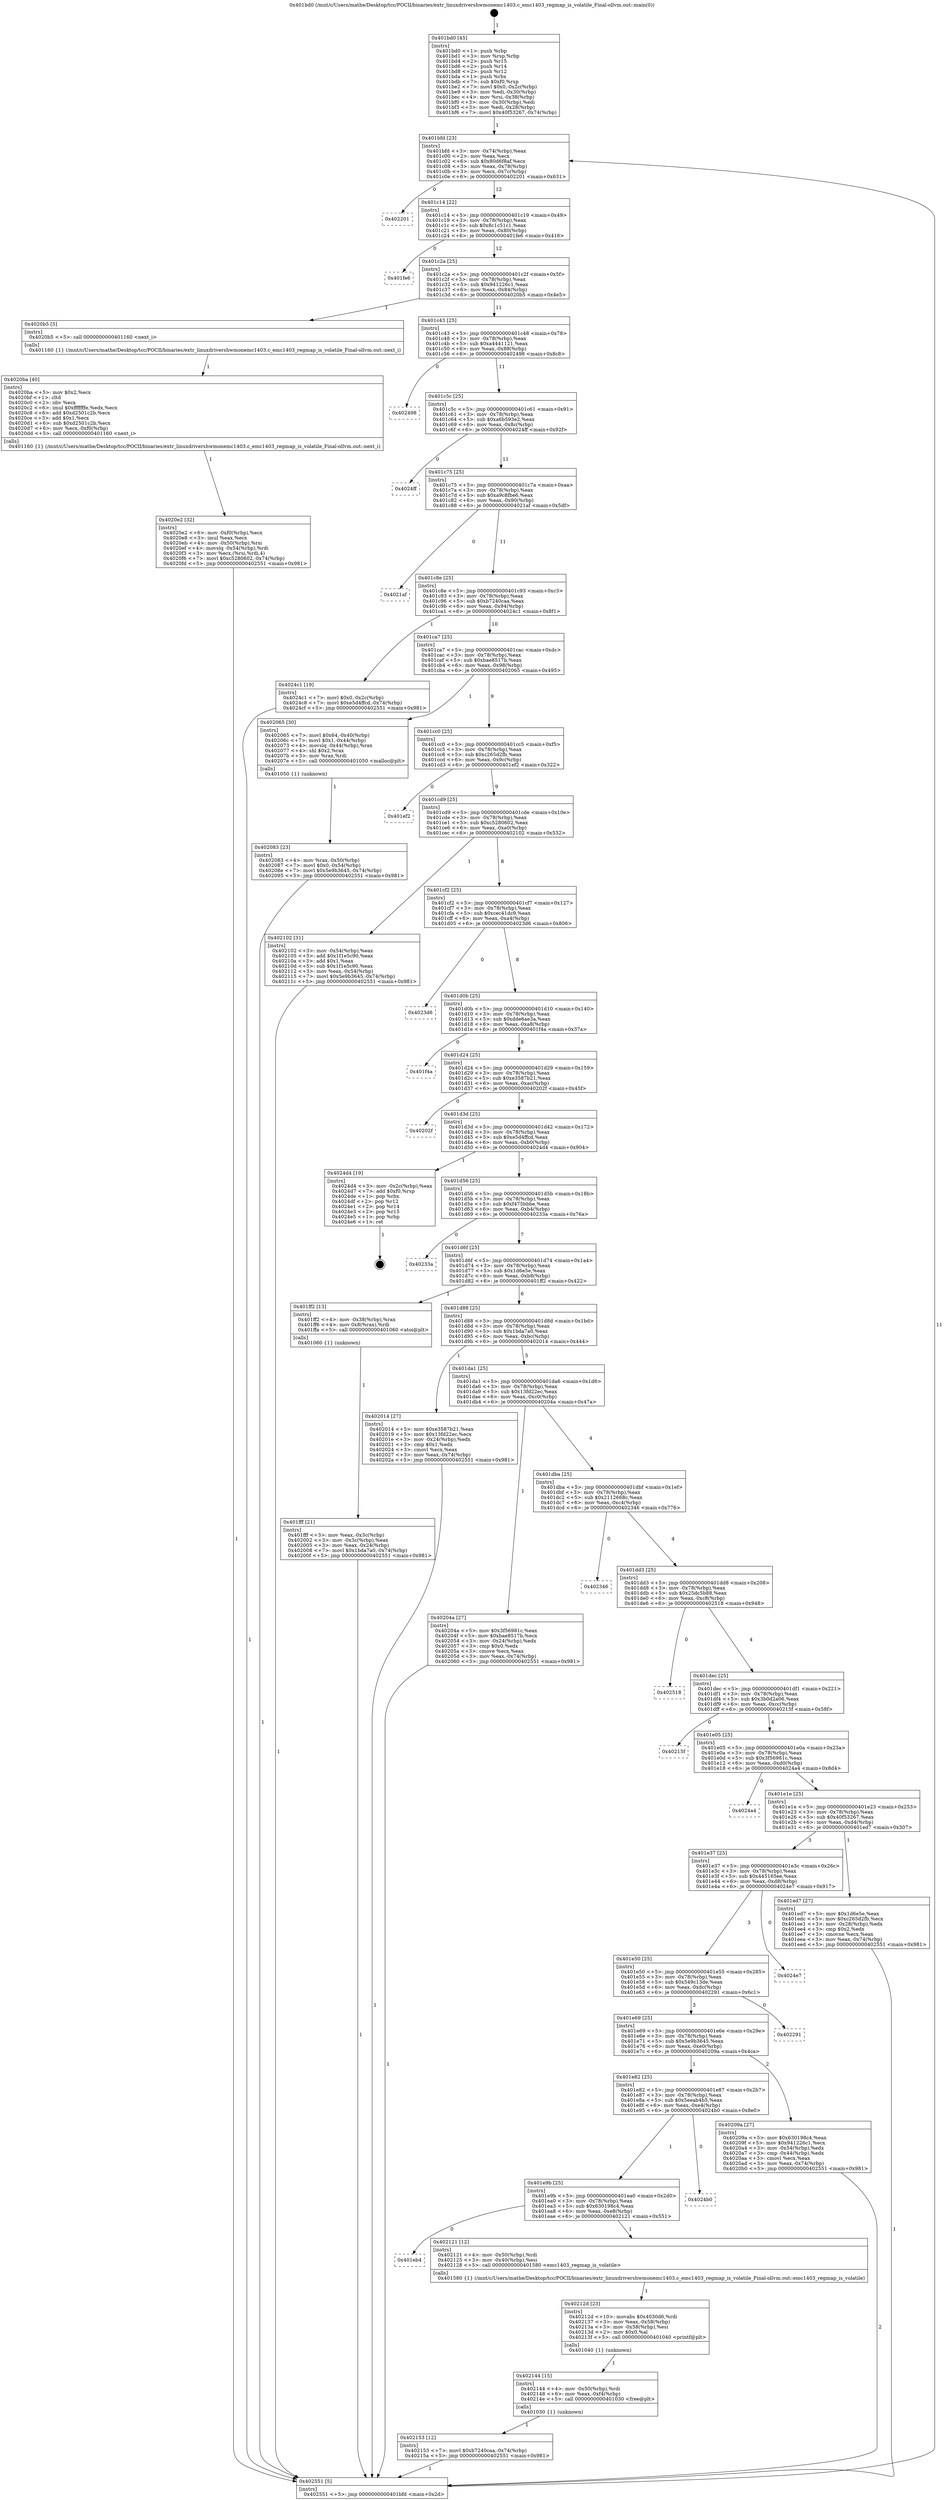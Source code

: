 digraph "0x401bd0" {
  label = "0x401bd0 (/mnt/c/Users/mathe/Desktop/tcc/POCII/binaries/extr_linuxdrivershwmonemc1403.c_emc1403_regmap_is_volatile_Final-ollvm.out::main(0))"
  labelloc = "t"
  node[shape=record]

  Entry [label="",width=0.3,height=0.3,shape=circle,fillcolor=black,style=filled]
  "0x401bfd" [label="{
     0x401bfd [23]\l
     | [instrs]\l
     &nbsp;&nbsp;0x401bfd \<+3\>: mov -0x74(%rbp),%eax\l
     &nbsp;&nbsp;0x401c00 \<+2\>: mov %eax,%ecx\l
     &nbsp;&nbsp;0x401c02 \<+6\>: sub $0x80d6f8af,%ecx\l
     &nbsp;&nbsp;0x401c08 \<+3\>: mov %eax,-0x78(%rbp)\l
     &nbsp;&nbsp;0x401c0b \<+3\>: mov %ecx,-0x7c(%rbp)\l
     &nbsp;&nbsp;0x401c0e \<+6\>: je 0000000000402201 \<main+0x631\>\l
  }"]
  "0x402201" [label="{
     0x402201\l
  }", style=dashed]
  "0x401c14" [label="{
     0x401c14 [22]\l
     | [instrs]\l
     &nbsp;&nbsp;0x401c14 \<+5\>: jmp 0000000000401c19 \<main+0x49\>\l
     &nbsp;&nbsp;0x401c19 \<+3\>: mov -0x78(%rbp),%eax\l
     &nbsp;&nbsp;0x401c1c \<+5\>: sub $0x8c1c51c1,%eax\l
     &nbsp;&nbsp;0x401c21 \<+3\>: mov %eax,-0x80(%rbp)\l
     &nbsp;&nbsp;0x401c24 \<+6\>: je 0000000000401fe6 \<main+0x416\>\l
  }"]
  Exit [label="",width=0.3,height=0.3,shape=circle,fillcolor=black,style=filled,peripheries=2]
  "0x401fe6" [label="{
     0x401fe6\l
  }", style=dashed]
  "0x401c2a" [label="{
     0x401c2a [25]\l
     | [instrs]\l
     &nbsp;&nbsp;0x401c2a \<+5\>: jmp 0000000000401c2f \<main+0x5f\>\l
     &nbsp;&nbsp;0x401c2f \<+3\>: mov -0x78(%rbp),%eax\l
     &nbsp;&nbsp;0x401c32 \<+5\>: sub $0x941226c1,%eax\l
     &nbsp;&nbsp;0x401c37 \<+6\>: mov %eax,-0x84(%rbp)\l
     &nbsp;&nbsp;0x401c3d \<+6\>: je 00000000004020b5 \<main+0x4e5\>\l
  }"]
  "0x402153" [label="{
     0x402153 [12]\l
     | [instrs]\l
     &nbsp;&nbsp;0x402153 \<+7\>: movl $0xb7240caa,-0x74(%rbp)\l
     &nbsp;&nbsp;0x40215a \<+5\>: jmp 0000000000402551 \<main+0x981\>\l
  }"]
  "0x4020b5" [label="{
     0x4020b5 [5]\l
     | [instrs]\l
     &nbsp;&nbsp;0x4020b5 \<+5\>: call 0000000000401160 \<next_i\>\l
     | [calls]\l
     &nbsp;&nbsp;0x401160 \{1\} (/mnt/c/Users/mathe/Desktop/tcc/POCII/binaries/extr_linuxdrivershwmonemc1403.c_emc1403_regmap_is_volatile_Final-ollvm.out::next_i)\l
  }"]
  "0x401c43" [label="{
     0x401c43 [25]\l
     | [instrs]\l
     &nbsp;&nbsp;0x401c43 \<+5\>: jmp 0000000000401c48 \<main+0x78\>\l
     &nbsp;&nbsp;0x401c48 \<+3\>: mov -0x78(%rbp),%eax\l
     &nbsp;&nbsp;0x401c4b \<+5\>: sub $0xa4441121,%eax\l
     &nbsp;&nbsp;0x401c50 \<+6\>: mov %eax,-0x88(%rbp)\l
     &nbsp;&nbsp;0x401c56 \<+6\>: je 0000000000402498 \<main+0x8c8\>\l
  }"]
  "0x402144" [label="{
     0x402144 [15]\l
     | [instrs]\l
     &nbsp;&nbsp;0x402144 \<+4\>: mov -0x50(%rbp),%rdi\l
     &nbsp;&nbsp;0x402148 \<+6\>: mov %eax,-0xf4(%rbp)\l
     &nbsp;&nbsp;0x40214e \<+5\>: call 0000000000401030 \<free@plt\>\l
     | [calls]\l
     &nbsp;&nbsp;0x401030 \{1\} (unknown)\l
  }"]
  "0x402498" [label="{
     0x402498\l
  }", style=dashed]
  "0x401c5c" [label="{
     0x401c5c [25]\l
     | [instrs]\l
     &nbsp;&nbsp;0x401c5c \<+5\>: jmp 0000000000401c61 \<main+0x91\>\l
     &nbsp;&nbsp;0x401c61 \<+3\>: mov -0x78(%rbp),%eax\l
     &nbsp;&nbsp;0x401c64 \<+5\>: sub $0xa6b593e2,%eax\l
     &nbsp;&nbsp;0x401c69 \<+6\>: mov %eax,-0x8c(%rbp)\l
     &nbsp;&nbsp;0x401c6f \<+6\>: je 00000000004024ff \<main+0x92f\>\l
  }"]
  "0x40212d" [label="{
     0x40212d [23]\l
     | [instrs]\l
     &nbsp;&nbsp;0x40212d \<+10\>: movabs $0x4030d6,%rdi\l
     &nbsp;&nbsp;0x402137 \<+3\>: mov %eax,-0x58(%rbp)\l
     &nbsp;&nbsp;0x40213a \<+3\>: mov -0x58(%rbp),%esi\l
     &nbsp;&nbsp;0x40213d \<+2\>: mov $0x0,%al\l
     &nbsp;&nbsp;0x40213f \<+5\>: call 0000000000401040 \<printf@plt\>\l
     | [calls]\l
     &nbsp;&nbsp;0x401040 \{1\} (unknown)\l
  }"]
  "0x4024ff" [label="{
     0x4024ff\l
  }", style=dashed]
  "0x401c75" [label="{
     0x401c75 [25]\l
     | [instrs]\l
     &nbsp;&nbsp;0x401c75 \<+5\>: jmp 0000000000401c7a \<main+0xaa\>\l
     &nbsp;&nbsp;0x401c7a \<+3\>: mov -0x78(%rbp),%eax\l
     &nbsp;&nbsp;0x401c7d \<+5\>: sub $0xa9c8fbe6,%eax\l
     &nbsp;&nbsp;0x401c82 \<+6\>: mov %eax,-0x90(%rbp)\l
     &nbsp;&nbsp;0x401c88 \<+6\>: je 00000000004021af \<main+0x5df\>\l
  }"]
  "0x401eb4" [label="{
     0x401eb4\l
  }", style=dashed]
  "0x4021af" [label="{
     0x4021af\l
  }", style=dashed]
  "0x401c8e" [label="{
     0x401c8e [25]\l
     | [instrs]\l
     &nbsp;&nbsp;0x401c8e \<+5\>: jmp 0000000000401c93 \<main+0xc3\>\l
     &nbsp;&nbsp;0x401c93 \<+3\>: mov -0x78(%rbp),%eax\l
     &nbsp;&nbsp;0x401c96 \<+5\>: sub $0xb7240caa,%eax\l
     &nbsp;&nbsp;0x401c9b \<+6\>: mov %eax,-0x94(%rbp)\l
     &nbsp;&nbsp;0x401ca1 \<+6\>: je 00000000004024c1 \<main+0x8f1\>\l
  }"]
  "0x402121" [label="{
     0x402121 [12]\l
     | [instrs]\l
     &nbsp;&nbsp;0x402121 \<+4\>: mov -0x50(%rbp),%rdi\l
     &nbsp;&nbsp;0x402125 \<+3\>: mov -0x40(%rbp),%esi\l
     &nbsp;&nbsp;0x402128 \<+5\>: call 0000000000401580 \<emc1403_regmap_is_volatile\>\l
     | [calls]\l
     &nbsp;&nbsp;0x401580 \{1\} (/mnt/c/Users/mathe/Desktop/tcc/POCII/binaries/extr_linuxdrivershwmonemc1403.c_emc1403_regmap_is_volatile_Final-ollvm.out::emc1403_regmap_is_volatile)\l
  }"]
  "0x4024c1" [label="{
     0x4024c1 [19]\l
     | [instrs]\l
     &nbsp;&nbsp;0x4024c1 \<+7\>: movl $0x0,-0x2c(%rbp)\l
     &nbsp;&nbsp;0x4024c8 \<+7\>: movl $0xe5d4ffcd,-0x74(%rbp)\l
     &nbsp;&nbsp;0x4024cf \<+5\>: jmp 0000000000402551 \<main+0x981\>\l
  }"]
  "0x401ca7" [label="{
     0x401ca7 [25]\l
     | [instrs]\l
     &nbsp;&nbsp;0x401ca7 \<+5\>: jmp 0000000000401cac \<main+0xdc\>\l
     &nbsp;&nbsp;0x401cac \<+3\>: mov -0x78(%rbp),%eax\l
     &nbsp;&nbsp;0x401caf \<+5\>: sub $0xbae8517b,%eax\l
     &nbsp;&nbsp;0x401cb4 \<+6\>: mov %eax,-0x98(%rbp)\l
     &nbsp;&nbsp;0x401cba \<+6\>: je 0000000000402065 \<main+0x495\>\l
  }"]
  "0x401e9b" [label="{
     0x401e9b [25]\l
     | [instrs]\l
     &nbsp;&nbsp;0x401e9b \<+5\>: jmp 0000000000401ea0 \<main+0x2d0\>\l
     &nbsp;&nbsp;0x401ea0 \<+3\>: mov -0x78(%rbp),%eax\l
     &nbsp;&nbsp;0x401ea3 \<+5\>: sub $0x630198c4,%eax\l
     &nbsp;&nbsp;0x401ea8 \<+6\>: mov %eax,-0xe8(%rbp)\l
     &nbsp;&nbsp;0x401eae \<+6\>: je 0000000000402121 \<main+0x551\>\l
  }"]
  "0x402065" [label="{
     0x402065 [30]\l
     | [instrs]\l
     &nbsp;&nbsp;0x402065 \<+7\>: movl $0x64,-0x40(%rbp)\l
     &nbsp;&nbsp;0x40206c \<+7\>: movl $0x1,-0x44(%rbp)\l
     &nbsp;&nbsp;0x402073 \<+4\>: movslq -0x44(%rbp),%rax\l
     &nbsp;&nbsp;0x402077 \<+4\>: shl $0x2,%rax\l
     &nbsp;&nbsp;0x40207b \<+3\>: mov %rax,%rdi\l
     &nbsp;&nbsp;0x40207e \<+5\>: call 0000000000401050 \<malloc@plt\>\l
     | [calls]\l
     &nbsp;&nbsp;0x401050 \{1\} (unknown)\l
  }"]
  "0x401cc0" [label="{
     0x401cc0 [25]\l
     | [instrs]\l
     &nbsp;&nbsp;0x401cc0 \<+5\>: jmp 0000000000401cc5 \<main+0xf5\>\l
     &nbsp;&nbsp;0x401cc5 \<+3\>: mov -0x78(%rbp),%eax\l
     &nbsp;&nbsp;0x401cc8 \<+5\>: sub $0xc265d2fb,%eax\l
     &nbsp;&nbsp;0x401ccd \<+6\>: mov %eax,-0x9c(%rbp)\l
     &nbsp;&nbsp;0x401cd3 \<+6\>: je 0000000000401ef2 \<main+0x322\>\l
  }"]
  "0x4024b0" [label="{
     0x4024b0\l
  }", style=dashed]
  "0x401ef2" [label="{
     0x401ef2\l
  }", style=dashed]
  "0x401cd9" [label="{
     0x401cd9 [25]\l
     | [instrs]\l
     &nbsp;&nbsp;0x401cd9 \<+5\>: jmp 0000000000401cde \<main+0x10e\>\l
     &nbsp;&nbsp;0x401cde \<+3\>: mov -0x78(%rbp),%eax\l
     &nbsp;&nbsp;0x401ce1 \<+5\>: sub $0xc5280602,%eax\l
     &nbsp;&nbsp;0x401ce6 \<+6\>: mov %eax,-0xa0(%rbp)\l
     &nbsp;&nbsp;0x401cec \<+6\>: je 0000000000402102 \<main+0x532\>\l
  }"]
  "0x4020e2" [label="{
     0x4020e2 [32]\l
     | [instrs]\l
     &nbsp;&nbsp;0x4020e2 \<+6\>: mov -0xf0(%rbp),%ecx\l
     &nbsp;&nbsp;0x4020e8 \<+3\>: imul %eax,%ecx\l
     &nbsp;&nbsp;0x4020eb \<+4\>: mov -0x50(%rbp),%rsi\l
     &nbsp;&nbsp;0x4020ef \<+4\>: movslq -0x54(%rbp),%rdi\l
     &nbsp;&nbsp;0x4020f3 \<+3\>: mov %ecx,(%rsi,%rdi,4)\l
     &nbsp;&nbsp;0x4020f6 \<+7\>: movl $0xc5280602,-0x74(%rbp)\l
     &nbsp;&nbsp;0x4020fd \<+5\>: jmp 0000000000402551 \<main+0x981\>\l
  }"]
  "0x402102" [label="{
     0x402102 [31]\l
     | [instrs]\l
     &nbsp;&nbsp;0x402102 \<+3\>: mov -0x54(%rbp),%eax\l
     &nbsp;&nbsp;0x402105 \<+5\>: add $0x1f1e5c90,%eax\l
     &nbsp;&nbsp;0x40210a \<+3\>: add $0x1,%eax\l
     &nbsp;&nbsp;0x40210d \<+5\>: sub $0x1f1e5c90,%eax\l
     &nbsp;&nbsp;0x402112 \<+3\>: mov %eax,-0x54(%rbp)\l
     &nbsp;&nbsp;0x402115 \<+7\>: movl $0x5e9b3645,-0x74(%rbp)\l
     &nbsp;&nbsp;0x40211c \<+5\>: jmp 0000000000402551 \<main+0x981\>\l
  }"]
  "0x401cf2" [label="{
     0x401cf2 [25]\l
     | [instrs]\l
     &nbsp;&nbsp;0x401cf2 \<+5\>: jmp 0000000000401cf7 \<main+0x127\>\l
     &nbsp;&nbsp;0x401cf7 \<+3\>: mov -0x78(%rbp),%eax\l
     &nbsp;&nbsp;0x401cfa \<+5\>: sub $0xcec41dc9,%eax\l
     &nbsp;&nbsp;0x401cff \<+6\>: mov %eax,-0xa4(%rbp)\l
     &nbsp;&nbsp;0x401d05 \<+6\>: je 00000000004023d6 \<main+0x806\>\l
  }"]
  "0x4020ba" [label="{
     0x4020ba [40]\l
     | [instrs]\l
     &nbsp;&nbsp;0x4020ba \<+5\>: mov $0x2,%ecx\l
     &nbsp;&nbsp;0x4020bf \<+1\>: cltd\l
     &nbsp;&nbsp;0x4020c0 \<+2\>: idiv %ecx\l
     &nbsp;&nbsp;0x4020c2 \<+6\>: imul $0xfffffffe,%edx,%ecx\l
     &nbsp;&nbsp;0x4020c8 \<+6\>: add $0xd2501c2b,%ecx\l
     &nbsp;&nbsp;0x4020ce \<+3\>: add $0x1,%ecx\l
     &nbsp;&nbsp;0x4020d1 \<+6\>: sub $0xd2501c2b,%ecx\l
     &nbsp;&nbsp;0x4020d7 \<+6\>: mov %ecx,-0xf0(%rbp)\l
     &nbsp;&nbsp;0x4020dd \<+5\>: call 0000000000401160 \<next_i\>\l
     | [calls]\l
     &nbsp;&nbsp;0x401160 \{1\} (/mnt/c/Users/mathe/Desktop/tcc/POCII/binaries/extr_linuxdrivershwmonemc1403.c_emc1403_regmap_is_volatile_Final-ollvm.out::next_i)\l
  }"]
  "0x4023d6" [label="{
     0x4023d6\l
  }", style=dashed]
  "0x401d0b" [label="{
     0x401d0b [25]\l
     | [instrs]\l
     &nbsp;&nbsp;0x401d0b \<+5\>: jmp 0000000000401d10 \<main+0x140\>\l
     &nbsp;&nbsp;0x401d10 \<+3\>: mov -0x78(%rbp),%eax\l
     &nbsp;&nbsp;0x401d13 \<+5\>: sub $0xdde6ae3a,%eax\l
     &nbsp;&nbsp;0x401d18 \<+6\>: mov %eax,-0xa8(%rbp)\l
     &nbsp;&nbsp;0x401d1e \<+6\>: je 0000000000401f4a \<main+0x37a\>\l
  }"]
  "0x401e82" [label="{
     0x401e82 [25]\l
     | [instrs]\l
     &nbsp;&nbsp;0x401e82 \<+5\>: jmp 0000000000401e87 \<main+0x2b7\>\l
     &nbsp;&nbsp;0x401e87 \<+3\>: mov -0x78(%rbp),%eax\l
     &nbsp;&nbsp;0x401e8a \<+5\>: sub $0x5eeab4b5,%eax\l
     &nbsp;&nbsp;0x401e8f \<+6\>: mov %eax,-0xe4(%rbp)\l
     &nbsp;&nbsp;0x401e95 \<+6\>: je 00000000004024b0 \<main+0x8e0\>\l
  }"]
  "0x401f4a" [label="{
     0x401f4a\l
  }", style=dashed]
  "0x401d24" [label="{
     0x401d24 [25]\l
     | [instrs]\l
     &nbsp;&nbsp;0x401d24 \<+5\>: jmp 0000000000401d29 \<main+0x159\>\l
     &nbsp;&nbsp;0x401d29 \<+3\>: mov -0x78(%rbp),%eax\l
     &nbsp;&nbsp;0x401d2c \<+5\>: sub $0xe3587b21,%eax\l
     &nbsp;&nbsp;0x401d31 \<+6\>: mov %eax,-0xac(%rbp)\l
     &nbsp;&nbsp;0x401d37 \<+6\>: je 000000000040202f \<main+0x45f\>\l
  }"]
  "0x40209a" [label="{
     0x40209a [27]\l
     | [instrs]\l
     &nbsp;&nbsp;0x40209a \<+5\>: mov $0x630198c4,%eax\l
     &nbsp;&nbsp;0x40209f \<+5\>: mov $0x941226c1,%ecx\l
     &nbsp;&nbsp;0x4020a4 \<+3\>: mov -0x54(%rbp),%edx\l
     &nbsp;&nbsp;0x4020a7 \<+3\>: cmp -0x44(%rbp),%edx\l
     &nbsp;&nbsp;0x4020aa \<+3\>: cmovl %ecx,%eax\l
     &nbsp;&nbsp;0x4020ad \<+3\>: mov %eax,-0x74(%rbp)\l
     &nbsp;&nbsp;0x4020b0 \<+5\>: jmp 0000000000402551 \<main+0x981\>\l
  }"]
  "0x40202f" [label="{
     0x40202f\l
  }", style=dashed]
  "0x401d3d" [label="{
     0x401d3d [25]\l
     | [instrs]\l
     &nbsp;&nbsp;0x401d3d \<+5\>: jmp 0000000000401d42 \<main+0x172\>\l
     &nbsp;&nbsp;0x401d42 \<+3\>: mov -0x78(%rbp),%eax\l
     &nbsp;&nbsp;0x401d45 \<+5\>: sub $0xe5d4ffcd,%eax\l
     &nbsp;&nbsp;0x401d4a \<+6\>: mov %eax,-0xb0(%rbp)\l
     &nbsp;&nbsp;0x401d50 \<+6\>: je 00000000004024d4 \<main+0x904\>\l
  }"]
  "0x401e69" [label="{
     0x401e69 [25]\l
     | [instrs]\l
     &nbsp;&nbsp;0x401e69 \<+5\>: jmp 0000000000401e6e \<main+0x29e\>\l
     &nbsp;&nbsp;0x401e6e \<+3\>: mov -0x78(%rbp),%eax\l
     &nbsp;&nbsp;0x401e71 \<+5\>: sub $0x5e9b3645,%eax\l
     &nbsp;&nbsp;0x401e76 \<+6\>: mov %eax,-0xe0(%rbp)\l
     &nbsp;&nbsp;0x401e7c \<+6\>: je 000000000040209a \<main+0x4ca\>\l
  }"]
  "0x4024d4" [label="{
     0x4024d4 [19]\l
     | [instrs]\l
     &nbsp;&nbsp;0x4024d4 \<+3\>: mov -0x2c(%rbp),%eax\l
     &nbsp;&nbsp;0x4024d7 \<+7\>: add $0xf0,%rsp\l
     &nbsp;&nbsp;0x4024de \<+1\>: pop %rbx\l
     &nbsp;&nbsp;0x4024df \<+2\>: pop %r12\l
     &nbsp;&nbsp;0x4024e1 \<+2\>: pop %r14\l
     &nbsp;&nbsp;0x4024e3 \<+2\>: pop %r15\l
     &nbsp;&nbsp;0x4024e5 \<+1\>: pop %rbp\l
     &nbsp;&nbsp;0x4024e6 \<+1\>: ret\l
  }"]
  "0x401d56" [label="{
     0x401d56 [25]\l
     | [instrs]\l
     &nbsp;&nbsp;0x401d56 \<+5\>: jmp 0000000000401d5b \<main+0x18b\>\l
     &nbsp;&nbsp;0x401d5b \<+3\>: mov -0x78(%rbp),%eax\l
     &nbsp;&nbsp;0x401d5e \<+5\>: sub $0xf475bbbe,%eax\l
     &nbsp;&nbsp;0x401d63 \<+6\>: mov %eax,-0xb4(%rbp)\l
     &nbsp;&nbsp;0x401d69 \<+6\>: je 000000000040233a \<main+0x76a\>\l
  }"]
  "0x402291" [label="{
     0x402291\l
  }", style=dashed]
  "0x40233a" [label="{
     0x40233a\l
  }", style=dashed]
  "0x401d6f" [label="{
     0x401d6f [25]\l
     | [instrs]\l
     &nbsp;&nbsp;0x401d6f \<+5\>: jmp 0000000000401d74 \<main+0x1a4\>\l
     &nbsp;&nbsp;0x401d74 \<+3\>: mov -0x78(%rbp),%eax\l
     &nbsp;&nbsp;0x401d77 \<+5\>: sub $0x1d6e5e,%eax\l
     &nbsp;&nbsp;0x401d7c \<+6\>: mov %eax,-0xb8(%rbp)\l
     &nbsp;&nbsp;0x401d82 \<+6\>: je 0000000000401ff2 \<main+0x422\>\l
  }"]
  "0x401e50" [label="{
     0x401e50 [25]\l
     | [instrs]\l
     &nbsp;&nbsp;0x401e50 \<+5\>: jmp 0000000000401e55 \<main+0x285\>\l
     &nbsp;&nbsp;0x401e55 \<+3\>: mov -0x78(%rbp),%eax\l
     &nbsp;&nbsp;0x401e58 \<+5\>: sub $0x549c13de,%eax\l
     &nbsp;&nbsp;0x401e5d \<+6\>: mov %eax,-0xdc(%rbp)\l
     &nbsp;&nbsp;0x401e63 \<+6\>: je 0000000000402291 \<main+0x6c1\>\l
  }"]
  "0x401ff2" [label="{
     0x401ff2 [13]\l
     | [instrs]\l
     &nbsp;&nbsp;0x401ff2 \<+4\>: mov -0x38(%rbp),%rax\l
     &nbsp;&nbsp;0x401ff6 \<+4\>: mov 0x8(%rax),%rdi\l
     &nbsp;&nbsp;0x401ffa \<+5\>: call 0000000000401060 \<atoi@plt\>\l
     | [calls]\l
     &nbsp;&nbsp;0x401060 \{1\} (unknown)\l
  }"]
  "0x401d88" [label="{
     0x401d88 [25]\l
     | [instrs]\l
     &nbsp;&nbsp;0x401d88 \<+5\>: jmp 0000000000401d8d \<main+0x1bd\>\l
     &nbsp;&nbsp;0x401d8d \<+3\>: mov -0x78(%rbp),%eax\l
     &nbsp;&nbsp;0x401d90 \<+5\>: sub $0x1bda7a0,%eax\l
     &nbsp;&nbsp;0x401d95 \<+6\>: mov %eax,-0xbc(%rbp)\l
     &nbsp;&nbsp;0x401d9b \<+6\>: je 0000000000402014 \<main+0x444\>\l
  }"]
  "0x4024e7" [label="{
     0x4024e7\l
  }", style=dashed]
  "0x402014" [label="{
     0x402014 [27]\l
     | [instrs]\l
     &nbsp;&nbsp;0x402014 \<+5\>: mov $0xe3587b21,%eax\l
     &nbsp;&nbsp;0x402019 \<+5\>: mov $0x13fd22ec,%ecx\l
     &nbsp;&nbsp;0x40201e \<+3\>: mov -0x24(%rbp),%edx\l
     &nbsp;&nbsp;0x402021 \<+3\>: cmp $0x1,%edx\l
     &nbsp;&nbsp;0x402024 \<+3\>: cmovl %ecx,%eax\l
     &nbsp;&nbsp;0x402027 \<+3\>: mov %eax,-0x74(%rbp)\l
     &nbsp;&nbsp;0x40202a \<+5\>: jmp 0000000000402551 \<main+0x981\>\l
  }"]
  "0x401da1" [label="{
     0x401da1 [25]\l
     | [instrs]\l
     &nbsp;&nbsp;0x401da1 \<+5\>: jmp 0000000000401da6 \<main+0x1d6\>\l
     &nbsp;&nbsp;0x401da6 \<+3\>: mov -0x78(%rbp),%eax\l
     &nbsp;&nbsp;0x401da9 \<+5\>: sub $0x13fd22ec,%eax\l
     &nbsp;&nbsp;0x401dae \<+6\>: mov %eax,-0xc0(%rbp)\l
     &nbsp;&nbsp;0x401db4 \<+6\>: je 000000000040204a \<main+0x47a\>\l
  }"]
  "0x402083" [label="{
     0x402083 [23]\l
     | [instrs]\l
     &nbsp;&nbsp;0x402083 \<+4\>: mov %rax,-0x50(%rbp)\l
     &nbsp;&nbsp;0x402087 \<+7\>: movl $0x0,-0x54(%rbp)\l
     &nbsp;&nbsp;0x40208e \<+7\>: movl $0x5e9b3645,-0x74(%rbp)\l
     &nbsp;&nbsp;0x402095 \<+5\>: jmp 0000000000402551 \<main+0x981\>\l
  }"]
  "0x40204a" [label="{
     0x40204a [27]\l
     | [instrs]\l
     &nbsp;&nbsp;0x40204a \<+5\>: mov $0x3f56981c,%eax\l
     &nbsp;&nbsp;0x40204f \<+5\>: mov $0xbae8517b,%ecx\l
     &nbsp;&nbsp;0x402054 \<+3\>: mov -0x24(%rbp),%edx\l
     &nbsp;&nbsp;0x402057 \<+3\>: cmp $0x0,%edx\l
     &nbsp;&nbsp;0x40205a \<+3\>: cmove %ecx,%eax\l
     &nbsp;&nbsp;0x40205d \<+3\>: mov %eax,-0x74(%rbp)\l
     &nbsp;&nbsp;0x402060 \<+5\>: jmp 0000000000402551 \<main+0x981\>\l
  }"]
  "0x401dba" [label="{
     0x401dba [25]\l
     | [instrs]\l
     &nbsp;&nbsp;0x401dba \<+5\>: jmp 0000000000401dbf \<main+0x1ef\>\l
     &nbsp;&nbsp;0x401dbf \<+3\>: mov -0x78(%rbp),%eax\l
     &nbsp;&nbsp;0x401dc2 \<+5\>: sub $0x2112668c,%eax\l
     &nbsp;&nbsp;0x401dc7 \<+6\>: mov %eax,-0xc4(%rbp)\l
     &nbsp;&nbsp;0x401dcd \<+6\>: je 0000000000402346 \<main+0x776\>\l
  }"]
  "0x401fff" [label="{
     0x401fff [21]\l
     | [instrs]\l
     &nbsp;&nbsp;0x401fff \<+3\>: mov %eax,-0x3c(%rbp)\l
     &nbsp;&nbsp;0x402002 \<+3\>: mov -0x3c(%rbp),%eax\l
     &nbsp;&nbsp;0x402005 \<+3\>: mov %eax,-0x24(%rbp)\l
     &nbsp;&nbsp;0x402008 \<+7\>: movl $0x1bda7a0,-0x74(%rbp)\l
     &nbsp;&nbsp;0x40200f \<+5\>: jmp 0000000000402551 \<main+0x981\>\l
  }"]
  "0x402346" [label="{
     0x402346\l
  }", style=dashed]
  "0x401dd3" [label="{
     0x401dd3 [25]\l
     | [instrs]\l
     &nbsp;&nbsp;0x401dd3 \<+5\>: jmp 0000000000401dd8 \<main+0x208\>\l
     &nbsp;&nbsp;0x401dd8 \<+3\>: mov -0x78(%rbp),%eax\l
     &nbsp;&nbsp;0x401ddb \<+5\>: sub $0x25dc5b88,%eax\l
     &nbsp;&nbsp;0x401de0 \<+6\>: mov %eax,-0xc8(%rbp)\l
     &nbsp;&nbsp;0x401de6 \<+6\>: je 0000000000402518 \<main+0x948\>\l
  }"]
  "0x401bd0" [label="{
     0x401bd0 [45]\l
     | [instrs]\l
     &nbsp;&nbsp;0x401bd0 \<+1\>: push %rbp\l
     &nbsp;&nbsp;0x401bd1 \<+3\>: mov %rsp,%rbp\l
     &nbsp;&nbsp;0x401bd4 \<+2\>: push %r15\l
     &nbsp;&nbsp;0x401bd6 \<+2\>: push %r14\l
     &nbsp;&nbsp;0x401bd8 \<+2\>: push %r12\l
     &nbsp;&nbsp;0x401bda \<+1\>: push %rbx\l
     &nbsp;&nbsp;0x401bdb \<+7\>: sub $0xf0,%rsp\l
     &nbsp;&nbsp;0x401be2 \<+7\>: movl $0x0,-0x2c(%rbp)\l
     &nbsp;&nbsp;0x401be9 \<+3\>: mov %edi,-0x30(%rbp)\l
     &nbsp;&nbsp;0x401bec \<+4\>: mov %rsi,-0x38(%rbp)\l
     &nbsp;&nbsp;0x401bf0 \<+3\>: mov -0x30(%rbp),%edi\l
     &nbsp;&nbsp;0x401bf3 \<+3\>: mov %edi,-0x28(%rbp)\l
     &nbsp;&nbsp;0x401bf6 \<+7\>: movl $0x40f53267,-0x74(%rbp)\l
  }"]
  "0x402518" [label="{
     0x402518\l
  }", style=dashed]
  "0x401dec" [label="{
     0x401dec [25]\l
     | [instrs]\l
     &nbsp;&nbsp;0x401dec \<+5\>: jmp 0000000000401df1 \<main+0x221\>\l
     &nbsp;&nbsp;0x401df1 \<+3\>: mov -0x78(%rbp),%eax\l
     &nbsp;&nbsp;0x401df4 \<+5\>: sub $0x3b0d2a06,%eax\l
     &nbsp;&nbsp;0x401df9 \<+6\>: mov %eax,-0xcc(%rbp)\l
     &nbsp;&nbsp;0x401dff \<+6\>: je 000000000040215f \<main+0x58f\>\l
  }"]
  "0x402551" [label="{
     0x402551 [5]\l
     | [instrs]\l
     &nbsp;&nbsp;0x402551 \<+5\>: jmp 0000000000401bfd \<main+0x2d\>\l
  }"]
  "0x40215f" [label="{
     0x40215f\l
  }", style=dashed]
  "0x401e05" [label="{
     0x401e05 [25]\l
     | [instrs]\l
     &nbsp;&nbsp;0x401e05 \<+5\>: jmp 0000000000401e0a \<main+0x23a\>\l
     &nbsp;&nbsp;0x401e0a \<+3\>: mov -0x78(%rbp),%eax\l
     &nbsp;&nbsp;0x401e0d \<+5\>: sub $0x3f56981c,%eax\l
     &nbsp;&nbsp;0x401e12 \<+6\>: mov %eax,-0xd0(%rbp)\l
     &nbsp;&nbsp;0x401e18 \<+6\>: je 00000000004024a4 \<main+0x8d4\>\l
  }"]
  "0x401e37" [label="{
     0x401e37 [25]\l
     | [instrs]\l
     &nbsp;&nbsp;0x401e37 \<+5\>: jmp 0000000000401e3c \<main+0x26c\>\l
     &nbsp;&nbsp;0x401e3c \<+3\>: mov -0x78(%rbp),%eax\l
     &nbsp;&nbsp;0x401e3f \<+5\>: sub $0x445165ee,%eax\l
     &nbsp;&nbsp;0x401e44 \<+6\>: mov %eax,-0xd8(%rbp)\l
     &nbsp;&nbsp;0x401e4a \<+6\>: je 00000000004024e7 \<main+0x917\>\l
  }"]
  "0x4024a4" [label="{
     0x4024a4\l
  }", style=dashed]
  "0x401e1e" [label="{
     0x401e1e [25]\l
     | [instrs]\l
     &nbsp;&nbsp;0x401e1e \<+5\>: jmp 0000000000401e23 \<main+0x253\>\l
     &nbsp;&nbsp;0x401e23 \<+3\>: mov -0x78(%rbp),%eax\l
     &nbsp;&nbsp;0x401e26 \<+5\>: sub $0x40f53267,%eax\l
     &nbsp;&nbsp;0x401e2b \<+6\>: mov %eax,-0xd4(%rbp)\l
     &nbsp;&nbsp;0x401e31 \<+6\>: je 0000000000401ed7 \<main+0x307\>\l
  }"]
  "0x401ed7" [label="{
     0x401ed7 [27]\l
     | [instrs]\l
     &nbsp;&nbsp;0x401ed7 \<+5\>: mov $0x1d6e5e,%eax\l
     &nbsp;&nbsp;0x401edc \<+5\>: mov $0xc265d2fb,%ecx\l
     &nbsp;&nbsp;0x401ee1 \<+3\>: mov -0x28(%rbp),%edx\l
     &nbsp;&nbsp;0x401ee4 \<+3\>: cmp $0x2,%edx\l
     &nbsp;&nbsp;0x401ee7 \<+3\>: cmovne %ecx,%eax\l
     &nbsp;&nbsp;0x401eea \<+3\>: mov %eax,-0x74(%rbp)\l
     &nbsp;&nbsp;0x401eed \<+5\>: jmp 0000000000402551 \<main+0x981\>\l
  }"]
  Entry -> "0x401bd0" [label=" 1"]
  "0x401bfd" -> "0x402201" [label=" 0"]
  "0x401bfd" -> "0x401c14" [label=" 12"]
  "0x4024d4" -> Exit [label=" 1"]
  "0x401c14" -> "0x401fe6" [label=" 0"]
  "0x401c14" -> "0x401c2a" [label=" 12"]
  "0x4024c1" -> "0x402551" [label=" 1"]
  "0x401c2a" -> "0x4020b5" [label=" 1"]
  "0x401c2a" -> "0x401c43" [label=" 11"]
  "0x402153" -> "0x402551" [label=" 1"]
  "0x401c43" -> "0x402498" [label=" 0"]
  "0x401c43" -> "0x401c5c" [label=" 11"]
  "0x402144" -> "0x402153" [label=" 1"]
  "0x401c5c" -> "0x4024ff" [label=" 0"]
  "0x401c5c" -> "0x401c75" [label=" 11"]
  "0x40212d" -> "0x402144" [label=" 1"]
  "0x401c75" -> "0x4021af" [label=" 0"]
  "0x401c75" -> "0x401c8e" [label=" 11"]
  "0x402121" -> "0x40212d" [label=" 1"]
  "0x401c8e" -> "0x4024c1" [label=" 1"]
  "0x401c8e" -> "0x401ca7" [label=" 10"]
  "0x401e9b" -> "0x401eb4" [label=" 0"]
  "0x401ca7" -> "0x402065" [label=" 1"]
  "0x401ca7" -> "0x401cc0" [label=" 9"]
  "0x401e9b" -> "0x402121" [label=" 1"]
  "0x401cc0" -> "0x401ef2" [label=" 0"]
  "0x401cc0" -> "0x401cd9" [label=" 9"]
  "0x401e82" -> "0x401e9b" [label=" 1"]
  "0x401cd9" -> "0x402102" [label=" 1"]
  "0x401cd9" -> "0x401cf2" [label=" 8"]
  "0x401e82" -> "0x4024b0" [label=" 0"]
  "0x401cf2" -> "0x4023d6" [label=" 0"]
  "0x401cf2" -> "0x401d0b" [label=" 8"]
  "0x402102" -> "0x402551" [label=" 1"]
  "0x401d0b" -> "0x401f4a" [label=" 0"]
  "0x401d0b" -> "0x401d24" [label=" 8"]
  "0x4020e2" -> "0x402551" [label=" 1"]
  "0x401d24" -> "0x40202f" [label=" 0"]
  "0x401d24" -> "0x401d3d" [label=" 8"]
  "0x4020ba" -> "0x4020e2" [label=" 1"]
  "0x401d3d" -> "0x4024d4" [label=" 1"]
  "0x401d3d" -> "0x401d56" [label=" 7"]
  "0x40209a" -> "0x402551" [label=" 2"]
  "0x401d56" -> "0x40233a" [label=" 0"]
  "0x401d56" -> "0x401d6f" [label=" 7"]
  "0x401e69" -> "0x401e82" [label=" 1"]
  "0x401d6f" -> "0x401ff2" [label=" 1"]
  "0x401d6f" -> "0x401d88" [label=" 6"]
  "0x4020b5" -> "0x4020ba" [label=" 1"]
  "0x401d88" -> "0x402014" [label=" 1"]
  "0x401d88" -> "0x401da1" [label=" 5"]
  "0x401e50" -> "0x401e69" [label=" 3"]
  "0x401da1" -> "0x40204a" [label=" 1"]
  "0x401da1" -> "0x401dba" [label=" 4"]
  "0x401e69" -> "0x40209a" [label=" 2"]
  "0x401dba" -> "0x402346" [label=" 0"]
  "0x401dba" -> "0x401dd3" [label=" 4"]
  "0x401e37" -> "0x401e50" [label=" 3"]
  "0x401dd3" -> "0x402518" [label=" 0"]
  "0x401dd3" -> "0x401dec" [label=" 4"]
  "0x401e37" -> "0x4024e7" [label=" 0"]
  "0x401dec" -> "0x40215f" [label=" 0"]
  "0x401dec" -> "0x401e05" [label=" 4"]
  "0x401e50" -> "0x402291" [label=" 0"]
  "0x401e05" -> "0x4024a4" [label=" 0"]
  "0x401e05" -> "0x401e1e" [label=" 4"]
  "0x402083" -> "0x402551" [label=" 1"]
  "0x401e1e" -> "0x401ed7" [label=" 1"]
  "0x401e1e" -> "0x401e37" [label=" 3"]
  "0x401ed7" -> "0x402551" [label=" 1"]
  "0x401bd0" -> "0x401bfd" [label=" 1"]
  "0x402551" -> "0x401bfd" [label=" 11"]
  "0x401ff2" -> "0x401fff" [label=" 1"]
  "0x401fff" -> "0x402551" [label=" 1"]
  "0x402014" -> "0x402551" [label=" 1"]
  "0x40204a" -> "0x402551" [label=" 1"]
  "0x402065" -> "0x402083" [label=" 1"]
}
